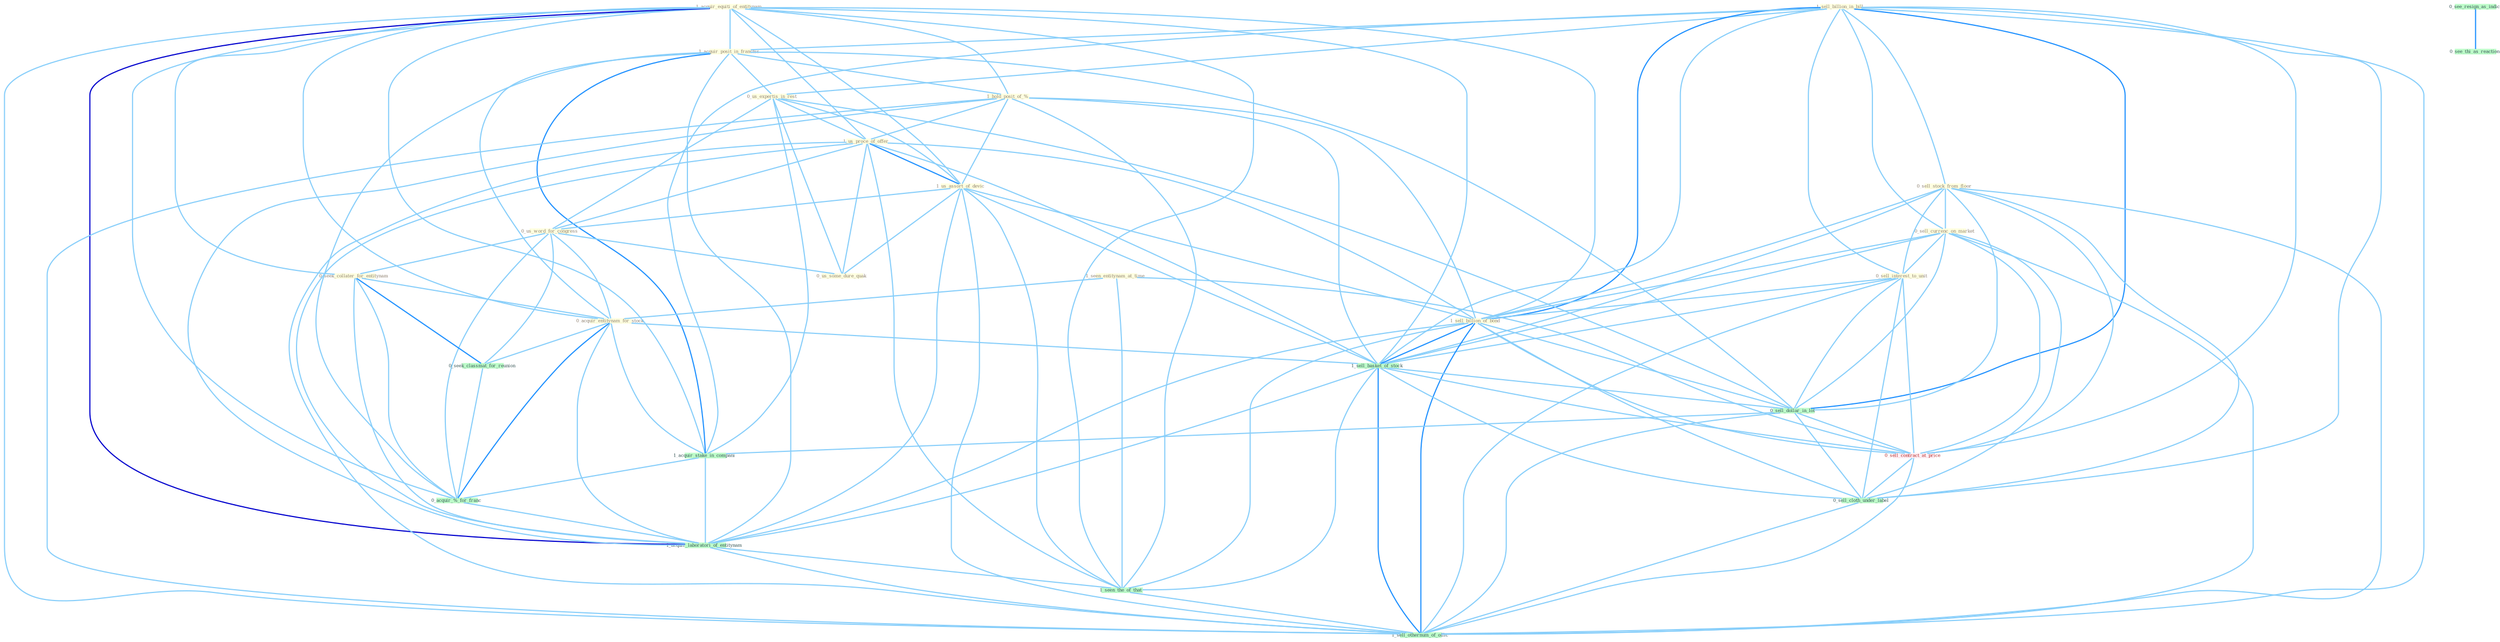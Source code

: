 Graph G{ 
    node
    [shape=polygon,style=filled,width=.5,height=.06,color="#BDFCC9",fixedsize=true,fontsize=4,
    fontcolor="#2f4f4f"];
    {node
    [color="#ffffe0", fontcolor="#8b7d6b"] "1_acquir_equiti_of_entitynam " "1_sell_billion_in_bill " "1_acquir_posit_in_franchis " "0_us_expertis_in_rest " "0_sell_stock_from_floor " "1_hold_posit_of_% " "1_us_proce_of_offer " "1_seen_entitynam_at_time " "0_sell_currenc_on_market " "0_sell_interest_to_unit " "1_us_assort_of_devic " "1_sell_billion_of_bond " "0_us_word_for_congress " "0_us_some_dure_quak " "0_seek_collater_for_entitynam " "0_acquir_entitynam_for_stock "}
{node [color="#fff0f5", fontcolor="#b22222"] "0_sell_contract_at_price "}
edge [color="#B0E2FF"];

	"1_acquir_equiti_of_entitynam " -- "1_acquir_posit_in_franchis " [w="1", color="#87cefa" ];
	"1_acquir_equiti_of_entitynam " -- "1_hold_posit_of_% " [w="1", color="#87cefa" ];
	"1_acquir_equiti_of_entitynam " -- "1_us_proce_of_offer " [w="1", color="#87cefa" ];
	"1_acquir_equiti_of_entitynam " -- "1_us_assort_of_devic " [w="1", color="#87cefa" ];
	"1_acquir_equiti_of_entitynam " -- "1_sell_billion_of_bond " [w="1", color="#87cefa" ];
	"1_acquir_equiti_of_entitynam " -- "0_seek_collater_for_entitynam " [w="1", color="#87cefa" ];
	"1_acquir_equiti_of_entitynam " -- "0_acquir_entitynam_for_stock " [w="1", color="#87cefa" ];
	"1_acquir_equiti_of_entitynam " -- "1_sell_basket_of_stock " [w="1", color="#87cefa" ];
	"1_acquir_equiti_of_entitynam " -- "1_acquir_stake_in_compani " [w="1", color="#87cefa" ];
	"1_acquir_equiti_of_entitynam " -- "0_acquir_%_for_franc " [w="1", color="#87cefa" ];
	"1_acquir_equiti_of_entitynam " -- "1_acquir_laboratori_of_entitynam " [w="3", color="#0000cd" , len=0.6];
	"1_acquir_equiti_of_entitynam " -- "1_seen_the_of_that " [w="1", color="#87cefa" ];
	"1_acquir_equiti_of_entitynam " -- "1_sell_othernum_of_offic " [w="1", color="#87cefa" ];
	"1_sell_billion_in_bill " -- "1_acquir_posit_in_franchis " [w="1", color="#87cefa" ];
	"1_sell_billion_in_bill " -- "0_us_expertis_in_rest " [w="1", color="#87cefa" ];
	"1_sell_billion_in_bill " -- "0_sell_stock_from_floor " [w="1", color="#87cefa" ];
	"1_sell_billion_in_bill " -- "0_sell_currenc_on_market " [w="1", color="#87cefa" ];
	"1_sell_billion_in_bill " -- "0_sell_interest_to_unit " [w="1", color="#87cefa" ];
	"1_sell_billion_in_bill " -- "1_sell_billion_of_bond " [w="2", color="#1e90ff" , len=0.8];
	"1_sell_billion_in_bill " -- "1_sell_basket_of_stock " [w="1", color="#87cefa" ];
	"1_sell_billion_in_bill " -- "0_sell_dollar_in_lot " [w="2", color="#1e90ff" , len=0.8];
	"1_sell_billion_in_bill " -- "1_acquir_stake_in_compani " [w="1", color="#87cefa" ];
	"1_sell_billion_in_bill " -- "0_sell_contract_at_price " [w="1", color="#87cefa" ];
	"1_sell_billion_in_bill " -- "0_sell_cloth_under_label " [w="1", color="#87cefa" ];
	"1_sell_billion_in_bill " -- "1_sell_othernum_of_offic " [w="1", color="#87cefa" ];
	"1_acquir_posit_in_franchis " -- "0_us_expertis_in_rest " [w="1", color="#87cefa" ];
	"1_acquir_posit_in_franchis " -- "1_hold_posit_of_% " [w="1", color="#87cefa" ];
	"1_acquir_posit_in_franchis " -- "0_acquir_entitynam_for_stock " [w="1", color="#87cefa" ];
	"1_acquir_posit_in_franchis " -- "0_sell_dollar_in_lot " [w="1", color="#87cefa" ];
	"1_acquir_posit_in_franchis " -- "1_acquir_stake_in_compani " [w="2", color="#1e90ff" , len=0.8];
	"1_acquir_posit_in_franchis " -- "0_acquir_%_for_franc " [w="1", color="#87cefa" ];
	"1_acquir_posit_in_franchis " -- "1_acquir_laboratori_of_entitynam " [w="1", color="#87cefa" ];
	"0_us_expertis_in_rest " -- "1_us_proce_of_offer " [w="1", color="#87cefa" ];
	"0_us_expertis_in_rest " -- "1_us_assort_of_devic " [w="1", color="#87cefa" ];
	"0_us_expertis_in_rest " -- "0_us_word_for_congress " [w="1", color="#87cefa" ];
	"0_us_expertis_in_rest " -- "0_us_some_dure_quak " [w="1", color="#87cefa" ];
	"0_us_expertis_in_rest " -- "0_sell_dollar_in_lot " [w="1", color="#87cefa" ];
	"0_us_expertis_in_rest " -- "1_acquir_stake_in_compani " [w="1", color="#87cefa" ];
	"0_sell_stock_from_floor " -- "0_sell_currenc_on_market " [w="1", color="#87cefa" ];
	"0_sell_stock_from_floor " -- "0_sell_interest_to_unit " [w="1", color="#87cefa" ];
	"0_sell_stock_from_floor " -- "1_sell_billion_of_bond " [w="1", color="#87cefa" ];
	"0_sell_stock_from_floor " -- "1_sell_basket_of_stock " [w="1", color="#87cefa" ];
	"0_sell_stock_from_floor " -- "0_sell_dollar_in_lot " [w="1", color="#87cefa" ];
	"0_sell_stock_from_floor " -- "0_sell_contract_at_price " [w="1", color="#87cefa" ];
	"0_sell_stock_from_floor " -- "0_sell_cloth_under_label " [w="1", color="#87cefa" ];
	"0_sell_stock_from_floor " -- "1_sell_othernum_of_offic " [w="1", color="#87cefa" ];
	"1_hold_posit_of_% " -- "1_us_proce_of_offer " [w="1", color="#87cefa" ];
	"1_hold_posit_of_% " -- "1_us_assort_of_devic " [w="1", color="#87cefa" ];
	"1_hold_posit_of_% " -- "1_sell_billion_of_bond " [w="1", color="#87cefa" ];
	"1_hold_posit_of_% " -- "1_sell_basket_of_stock " [w="1", color="#87cefa" ];
	"1_hold_posit_of_% " -- "1_acquir_laboratori_of_entitynam " [w="1", color="#87cefa" ];
	"1_hold_posit_of_% " -- "1_seen_the_of_that " [w="1", color="#87cefa" ];
	"1_hold_posit_of_% " -- "1_sell_othernum_of_offic " [w="1", color="#87cefa" ];
	"1_us_proce_of_offer " -- "1_us_assort_of_devic " [w="2", color="#1e90ff" , len=0.8];
	"1_us_proce_of_offer " -- "1_sell_billion_of_bond " [w="1", color="#87cefa" ];
	"1_us_proce_of_offer " -- "0_us_word_for_congress " [w="1", color="#87cefa" ];
	"1_us_proce_of_offer " -- "0_us_some_dure_quak " [w="1", color="#87cefa" ];
	"1_us_proce_of_offer " -- "1_sell_basket_of_stock " [w="1", color="#87cefa" ];
	"1_us_proce_of_offer " -- "1_acquir_laboratori_of_entitynam " [w="1", color="#87cefa" ];
	"1_us_proce_of_offer " -- "1_seen_the_of_that " [w="1", color="#87cefa" ];
	"1_us_proce_of_offer " -- "1_sell_othernum_of_offic " [w="1", color="#87cefa" ];
	"1_seen_entitynam_at_time " -- "0_acquir_entitynam_for_stock " [w="1", color="#87cefa" ];
	"1_seen_entitynam_at_time " -- "0_sell_contract_at_price " [w="1", color="#87cefa" ];
	"1_seen_entitynam_at_time " -- "1_seen_the_of_that " [w="1", color="#87cefa" ];
	"0_sell_currenc_on_market " -- "0_sell_interest_to_unit " [w="1", color="#87cefa" ];
	"0_sell_currenc_on_market " -- "1_sell_billion_of_bond " [w="1", color="#87cefa" ];
	"0_sell_currenc_on_market " -- "1_sell_basket_of_stock " [w="1", color="#87cefa" ];
	"0_sell_currenc_on_market " -- "0_sell_dollar_in_lot " [w="1", color="#87cefa" ];
	"0_sell_currenc_on_market " -- "0_sell_contract_at_price " [w="1", color="#87cefa" ];
	"0_sell_currenc_on_market " -- "0_sell_cloth_under_label " [w="1", color="#87cefa" ];
	"0_sell_currenc_on_market " -- "1_sell_othernum_of_offic " [w="1", color="#87cefa" ];
	"0_sell_interest_to_unit " -- "1_sell_billion_of_bond " [w="1", color="#87cefa" ];
	"0_sell_interest_to_unit " -- "1_sell_basket_of_stock " [w="1", color="#87cefa" ];
	"0_sell_interest_to_unit " -- "0_sell_dollar_in_lot " [w="1", color="#87cefa" ];
	"0_sell_interest_to_unit " -- "0_sell_contract_at_price " [w="1", color="#87cefa" ];
	"0_sell_interest_to_unit " -- "0_sell_cloth_under_label " [w="1", color="#87cefa" ];
	"0_sell_interest_to_unit " -- "1_sell_othernum_of_offic " [w="1", color="#87cefa" ];
	"1_us_assort_of_devic " -- "1_sell_billion_of_bond " [w="1", color="#87cefa" ];
	"1_us_assort_of_devic " -- "0_us_word_for_congress " [w="1", color="#87cefa" ];
	"1_us_assort_of_devic " -- "0_us_some_dure_quak " [w="1", color="#87cefa" ];
	"1_us_assort_of_devic " -- "1_sell_basket_of_stock " [w="1", color="#87cefa" ];
	"1_us_assort_of_devic " -- "1_acquir_laboratori_of_entitynam " [w="1", color="#87cefa" ];
	"1_us_assort_of_devic " -- "1_seen_the_of_that " [w="1", color="#87cefa" ];
	"1_us_assort_of_devic " -- "1_sell_othernum_of_offic " [w="1", color="#87cefa" ];
	"1_sell_billion_of_bond " -- "1_sell_basket_of_stock " [w="2", color="#1e90ff" , len=0.8];
	"1_sell_billion_of_bond " -- "0_sell_dollar_in_lot " [w="1", color="#87cefa" ];
	"1_sell_billion_of_bond " -- "0_sell_contract_at_price " [w="1", color="#87cefa" ];
	"1_sell_billion_of_bond " -- "1_acquir_laboratori_of_entitynam " [w="1", color="#87cefa" ];
	"1_sell_billion_of_bond " -- "0_sell_cloth_under_label " [w="1", color="#87cefa" ];
	"1_sell_billion_of_bond " -- "1_seen_the_of_that " [w="1", color="#87cefa" ];
	"1_sell_billion_of_bond " -- "1_sell_othernum_of_offic " [w="2", color="#1e90ff" , len=0.8];
	"0_us_word_for_congress " -- "0_us_some_dure_quak " [w="1", color="#87cefa" ];
	"0_us_word_for_congress " -- "0_seek_collater_for_entitynam " [w="1", color="#87cefa" ];
	"0_us_word_for_congress " -- "0_acquir_entitynam_for_stock " [w="1", color="#87cefa" ];
	"0_us_word_for_congress " -- "0_seek_classmat_for_reunion " [w="1", color="#87cefa" ];
	"0_us_word_for_congress " -- "0_acquir_%_for_franc " [w="1", color="#87cefa" ];
	"0_seek_collater_for_entitynam " -- "0_acquir_entitynam_for_stock " [w="1", color="#87cefa" ];
	"0_seek_collater_for_entitynam " -- "0_seek_classmat_for_reunion " [w="2", color="#1e90ff" , len=0.8];
	"0_seek_collater_for_entitynam " -- "0_acquir_%_for_franc " [w="1", color="#87cefa" ];
	"0_seek_collater_for_entitynam " -- "1_acquir_laboratori_of_entitynam " [w="1", color="#87cefa" ];
	"0_acquir_entitynam_for_stock " -- "0_seek_classmat_for_reunion " [w="1", color="#87cefa" ];
	"0_acquir_entitynam_for_stock " -- "1_sell_basket_of_stock " [w="1", color="#87cefa" ];
	"0_acquir_entitynam_for_stock " -- "1_acquir_stake_in_compani " [w="1", color="#87cefa" ];
	"0_acquir_entitynam_for_stock " -- "0_acquir_%_for_franc " [w="2", color="#1e90ff" , len=0.8];
	"0_acquir_entitynam_for_stock " -- "1_acquir_laboratori_of_entitynam " [w="1", color="#87cefa" ];
	"0_seek_classmat_for_reunion " -- "0_acquir_%_for_franc " [w="1", color="#87cefa" ];
	"1_sell_basket_of_stock " -- "0_sell_dollar_in_lot " [w="1", color="#87cefa" ];
	"1_sell_basket_of_stock " -- "0_sell_contract_at_price " [w="1", color="#87cefa" ];
	"1_sell_basket_of_stock " -- "1_acquir_laboratori_of_entitynam " [w="1", color="#87cefa" ];
	"1_sell_basket_of_stock " -- "0_sell_cloth_under_label " [w="1", color="#87cefa" ];
	"1_sell_basket_of_stock " -- "1_seen_the_of_that " [w="1", color="#87cefa" ];
	"1_sell_basket_of_stock " -- "1_sell_othernum_of_offic " [w="2", color="#1e90ff" , len=0.8];
	"0_sell_dollar_in_lot " -- "1_acquir_stake_in_compani " [w="1", color="#87cefa" ];
	"0_sell_dollar_in_lot " -- "0_sell_contract_at_price " [w="1", color="#87cefa" ];
	"0_sell_dollar_in_lot " -- "0_sell_cloth_under_label " [w="1", color="#87cefa" ];
	"0_sell_dollar_in_lot " -- "1_sell_othernum_of_offic " [w="1", color="#87cefa" ];
	"0_see_resign_as_indic " -- "0_see_thi_as_reaction " [w="2", color="#1e90ff" , len=0.8];
	"1_acquir_stake_in_compani " -- "0_acquir_%_for_franc " [w="1", color="#87cefa" ];
	"1_acquir_stake_in_compani " -- "1_acquir_laboratori_of_entitynam " [w="1", color="#87cefa" ];
	"0_acquir_%_for_franc " -- "1_acquir_laboratori_of_entitynam " [w="1", color="#87cefa" ];
	"0_sell_contract_at_price " -- "0_sell_cloth_under_label " [w="1", color="#87cefa" ];
	"0_sell_contract_at_price " -- "1_sell_othernum_of_offic " [w="1", color="#87cefa" ];
	"1_acquir_laboratori_of_entitynam " -- "1_seen_the_of_that " [w="1", color="#87cefa" ];
	"1_acquir_laboratori_of_entitynam " -- "1_sell_othernum_of_offic " [w="1", color="#87cefa" ];
	"0_sell_cloth_under_label " -- "1_sell_othernum_of_offic " [w="1", color="#87cefa" ];
	"1_seen_the_of_that " -- "1_sell_othernum_of_offic " [w="1", color="#87cefa" ];
}